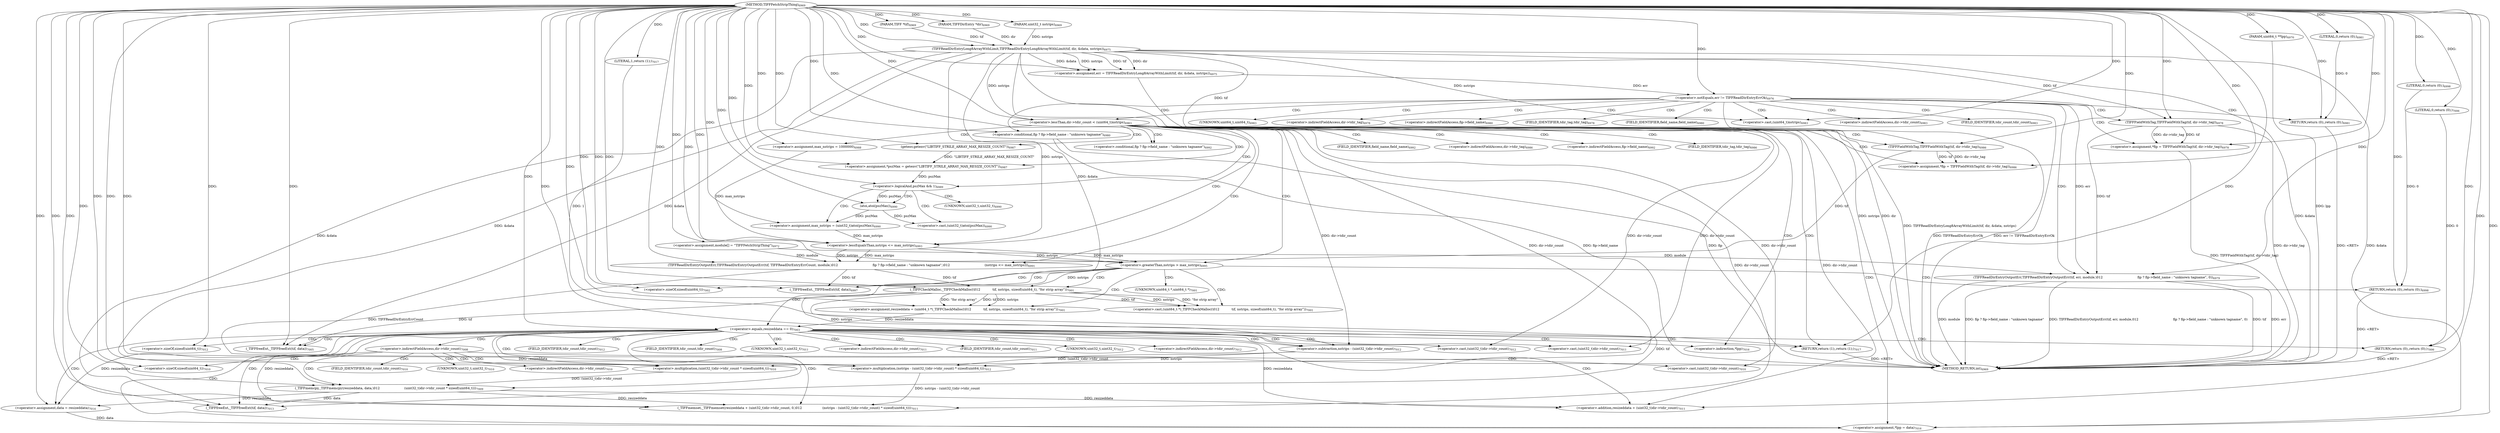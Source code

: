 digraph "TIFFFetchStripThing" {  
"96489" [label = <(METHOD,TIFFFetchStripThing)<SUB>6969</SUB>> ]
"96663" [label = <(METHOD_RETURN,int)<SUB>6969</SUB>> ]
"96490" [label = <(PARAM,TIFF *tif)<SUB>6969</SUB>> ]
"96491" [label = <(PARAM,TIFFDirEntry *dir)<SUB>6969</SUB>> ]
"96492" [label = <(PARAM,uint32_t nstrips)<SUB>6969</SUB>> ]
"96493" [label = <(PARAM,uint64_t **lpp)<SUB>6970</SUB>> ]
"96496" [label = <(&lt;operator&gt;.assignment,module[] = &quot;TIFFFetchStripThing&quot;)<SUB>6972</SUB>> ]
"96501" [label = <(&lt;operator&gt;.assignment,err = TIFFReadDirEntryLong8ArrayWithLimit(tif, dir, &amp;data, nstrips))<SUB>6975</SUB>> ]
"96657" [label = <(&lt;operator&gt;.assignment,*lpp = data)<SUB>7016</SUB>> ]
"96661" [label = <(RETURN,return (1);,return (1);)<SUB>7017</SUB>> ]
"96510" [label = <(&lt;operator&gt;.notEquals,err != TIFFReadDirEntryErrOk)<SUB>6976</SUB>> ]
"96536" [label = <(&lt;operator&gt;.lessThan,dir-&gt;tdir_count &lt; (uint64_t)nstrips)<SUB>6983</SUB>> ]
"96662" [label = <(LITERAL,1,return (1);)<SUB>7017</SUB>> ]
"96503" [label = <(TIFFReadDirEntryLong8ArrayWithLimit,TIFFReadDirEntryLong8ArrayWithLimit(tif, dir, &amp;data, nstrips))<SUB>6975</SUB>> ]
"96515" [label = <(&lt;operator&gt;.assignment,*fip = TIFFFieldWithTag(tif, dir-&gt;tdir_tag))<SUB>6978</SUB>> ]
"96522" [label = <(TIFFReadDirEntryOutputErr,TIFFReadDirEntryOutputErr(tif, err, module,\012                                  fip ? fip-&gt;field_name : &quot;unknown tagname&quot;, 0))<SUB>6979</SUB>> ]
"96533" [label = <(RETURN,return (0);,return (0);)<SUB>6981</SUB>> ]
"96546" [label = <(&lt;operator&gt;.assignment,*fip = TIFFFieldWithTag(tif, dir-&gt;tdir_tag))<SUB>6986</SUB>> ]
"96554" [label = <(&lt;operator&gt;.assignment,*pszMax = getenv(&quot;LIBTIFF_STRILE_ARRAY_MAX_RESIZE_COUNT&quot;))<SUB>6987</SUB>> ]
"96559" [label = <(&lt;operator&gt;.assignment,max_nstrips = 1000000)<SUB>6988</SUB>> ]
"96573" [label = <(TIFFReadDirEntryOutputErr,TIFFReadDirEntryOutputErr(tif, TIFFReadDirEntryErrCount, module,\012                                  fip ? fip-&gt;field_name : &quot;unknown tagname&quot;,\012                                  (nstrips &lt;= max_nstrips)))<SUB>6991</SUB>> ]
"96596" [label = <(&lt;operator&gt;.assignment,resizeddata = (uint64_t *)_TIFFCheckMalloc(\012            tif, nstrips, sizeof(uint64_t), &quot;for strip array&quot;))<SUB>7001</SUB>> ]
"96632" [label = <(_TIFFmemset,_TIFFmemset(resizeddata + (uint32_t)dir-&gt;tdir_count, 0,\012                    (nstrips - (uint32_t)dir-&gt;tdir_count) * sizeof(uint64_t)))<SUB>7011</SUB>> ]
"96651" [label = <(_TIFFfreeExt,_TIFFfreeExt(tif, data))<SUB>7013</SUB>> ]
"96654" [label = <(&lt;operator&gt;.assignment,data = resizeddata)<SUB>7014</SUB>> ]
"96534" [label = <(LITERAL,0,return (0);)<SUB>6981</SUB>> ]
"96540" [label = <(&lt;operator&gt;.cast,(uint64_t)nstrips)<SUB>6983</SUB>> ]
"96563" [label = <(&lt;operator&gt;.logicalAnd,pszMax &amp;&amp; 1)<SUB>6989</SUB>> ]
"96587" [label = <(&lt;operator&gt;.greaterThan,nstrips &gt; max_nstrips)<SUB>6995</SUB>> ]
"96607" [label = <(&lt;operator&gt;.equals,resizeddata == 0)<SUB>7003</SUB>> ]
"96517" [label = <(TIFFFieldWithTag,TIFFFieldWithTag(tif, dir-&gt;tdir_tag))<SUB>6978</SUB>> ]
"96526" [label = <(&lt;operator&gt;.conditional,fip ? fip-&gt;field_name : &quot;unknown tagname&quot;)<SUB>6980</SUB>> ]
"96548" [label = <(TIFFFieldWithTag,TIFFFieldWithTag(tif, dir-&gt;tdir_tag))<SUB>6986</SUB>> ]
"96556" [label = <(getenv,getenv(&quot;LIBTIFF_STRILE_ARRAY_MAX_RESIZE_COUNT&quot;))<SUB>6987</SUB>> ]
"96567" [label = <(&lt;operator&gt;.assignment,max_nstrips = (uint32_t)atoi(pszMax))<SUB>6990</SUB>> ]
"96577" [label = <(&lt;operator&gt;.conditional,fip ? fip-&gt;field_name : &quot;unknown tagname&quot;)<SUB>6992</SUB>> ]
"96583" [label = <(&lt;operator&gt;.lessEqualsThan,nstrips &lt;= max_nstrips)<SUB>6993</SUB>> ]
"96591" [label = <(_TIFFfreeExt,_TIFFfreeExt(tif, data))<SUB>6997</SUB>> ]
"96594" [label = <(RETURN,return (0);,return (0);)<SUB>6998</SUB>> ]
"96598" [label = <(&lt;operator&gt;.cast,(uint64_t *)_TIFFCheckMalloc(\012            tif, nstrips, sizeof(uint64_t), &quot;for strip array&quot;))<SUB>7001</SUB>> ]
"96611" [label = <(_TIFFfreeExt,_TIFFfreeExt(tif, data))<SUB>7005</SUB>> ]
"96614" [label = <(RETURN,return (0);,return (0);)<SUB>7006</SUB>> ]
"96621" [label = <(_TIFFmemcpy,_TIFFmemcpy(resizeddata, data,\012                        (uint32_t)dir-&gt;tdir_count * sizeof(uint64_t)))<SUB>7009</SUB>> ]
"96633" [label = <(&lt;operator&gt;.addition,resizeddata + (uint32_t)dir-&gt;tdir_count)<SUB>7011</SUB>> ]
"96641" [label = <(&lt;operator&gt;.multiplication,(nstrips - (uint32_t)dir-&gt;tdir_count) * sizeof(uint64_t))<SUB>7012</SUB>> ]
"96595" [label = <(LITERAL,0,return (0);)<SUB>6998</SUB>> ]
"96600" [label = <(_TIFFCheckMalloc,_TIFFCheckMalloc(\012            tif, nstrips, sizeof(uint64_t), &quot;for strip array&quot;))<SUB>7001</SUB>> ]
"96615" [label = <(LITERAL,0,return (0);)<SUB>7006</SUB>> ]
"96635" [label = <(&lt;operator&gt;.cast,(uint32_t)dir-&gt;tdir_count)<SUB>7011</SUB>> ]
"96642" [label = <(&lt;operator&gt;.subtraction,nstrips - (uint32_t)dir-&gt;tdir_count)<SUB>7012</SUB>> ]
"96649" [label = <(&lt;operator&gt;.sizeOf,sizeof(uint64_t))<SUB>7012</SUB>> ]
"96569" [label = <(&lt;operator&gt;.cast,(uint32_t)atoi(pszMax))<SUB>6990</SUB>> ]
"96603" [label = <(&lt;operator&gt;.sizeOf,sizeof(uint64_t))<SUB>7002</SUB>> ]
"96624" [label = <(&lt;operator&gt;.multiplication,(uint32_t)dir-&gt;tdir_count * sizeof(uint64_t))<SUB>7010</SUB>> ]
"96644" [label = <(&lt;operator&gt;.cast,(uint32_t)dir-&gt;tdir_count)<SUB>7012</SUB>> ]
"96571" [label = <(atoi,atoi(pszMax))<SUB>6990</SUB>> ]
"96625" [label = <(&lt;operator&gt;.cast,(uint32_t)dir-&gt;tdir_count)<SUB>7010</SUB>> ]
"96630" [label = <(&lt;operator&gt;.sizeOf,sizeof(uint64_t))<SUB>7010</SUB>> ]
"96658" [label = <(&lt;operator&gt;.indirection,*lpp)<SUB>7016</SUB>> ]
"96537" [label = <(&lt;operator&gt;.indirectFieldAccess,dir-&gt;tdir_count)<SUB>6983</SUB>> ]
"96539" [label = <(FIELD_IDENTIFIER,tdir_count,tdir_count)<SUB>6983</SUB>> ]
"96541" [label = <(UNKNOWN,uint64_t,uint64_t)<SUB>6983</SUB>> ]
"96617" [label = <(&lt;operator&gt;.indirectFieldAccess,dir-&gt;tdir_count)<SUB>7008</SUB>> ]
"96519" [label = <(&lt;operator&gt;.indirectFieldAccess,dir-&gt;tdir_tag)<SUB>6978</SUB>> ]
"96528" [label = <(&lt;operator&gt;.indirectFieldAccess,fip-&gt;field_name)<SUB>6980</SUB>> ]
"96550" [label = <(&lt;operator&gt;.indirectFieldAccess,dir-&gt;tdir_tag)<SUB>6986</SUB>> ]
"96579" [label = <(&lt;operator&gt;.indirectFieldAccess,fip-&gt;field_name)<SUB>6992</SUB>> ]
"96599" [label = <(UNKNOWN,uint64_t *,uint64_t *)<SUB>7001</SUB>> ]
"96619" [label = <(FIELD_IDENTIFIER,tdir_count,tdir_count)<SUB>7008</SUB>> ]
"96521" [label = <(FIELD_IDENTIFIER,tdir_tag,tdir_tag)<SUB>6978</SUB>> ]
"96530" [label = <(FIELD_IDENTIFIER,field_name,field_name)<SUB>6980</SUB>> ]
"96552" [label = <(FIELD_IDENTIFIER,tdir_tag,tdir_tag)<SUB>6986</SUB>> ]
"96581" [label = <(FIELD_IDENTIFIER,field_name,field_name)<SUB>6992</SUB>> ]
"96636" [label = <(UNKNOWN,uint32_t,uint32_t)<SUB>7011</SUB>> ]
"96637" [label = <(&lt;operator&gt;.indirectFieldAccess,dir-&gt;tdir_count)<SUB>7011</SUB>> ]
"96570" [label = <(UNKNOWN,uint32_t,uint32_t)<SUB>6990</SUB>> ]
"96639" [label = <(FIELD_IDENTIFIER,tdir_count,tdir_count)<SUB>7011</SUB>> ]
"96645" [label = <(UNKNOWN,uint32_t,uint32_t)<SUB>7012</SUB>> ]
"96646" [label = <(&lt;operator&gt;.indirectFieldAccess,dir-&gt;tdir_count)<SUB>7012</SUB>> ]
"96626" [label = <(UNKNOWN,uint32_t,uint32_t)<SUB>7010</SUB>> ]
"96627" [label = <(&lt;operator&gt;.indirectFieldAccess,dir-&gt;tdir_count)<SUB>7010</SUB>> ]
"96648" [label = <(FIELD_IDENTIFIER,tdir_count,tdir_count)<SUB>7012</SUB>> ]
"96629" [label = <(FIELD_IDENTIFIER,tdir_count,tdir_count)<SUB>7010</SUB>> ]
  "96533" -> "96663"  [ label = "DDG: &lt;RET&gt;"] 
  "96661" -> "96663"  [ label = "DDG: &lt;RET&gt;"] 
  "96614" -> "96663"  [ label = "DDG: &lt;RET&gt;"] 
  "96594" -> "96663"  [ label = "DDG: &lt;RET&gt;"] 
  "96493" -> "96663"  [ label = "DDG: lpp"] 
  "96503" -> "96663"  [ label = "DDG: dir"] 
  "96503" -> "96663"  [ label = "DDG: &amp;data"] 
  "96503" -> "96663"  [ label = "DDG: nstrips"] 
  "96501" -> "96663"  [ label = "DDG: TIFFReadDirEntryLong8ArrayWithLimit(tif, dir, &amp;data, nstrips)"] 
  "96510" -> "96663"  [ label = "DDG: err != TIFFReadDirEntryErrOk"] 
  "96517" -> "96663"  [ label = "DDG: dir-&gt;tdir_tag"] 
  "96515" -> "96663"  [ label = "DDG: TIFFFieldWithTag(tif, dir-&gt;tdir_tag)"] 
  "96522" -> "96663"  [ label = "DDG: tif"] 
  "96522" -> "96663"  [ label = "DDG: err"] 
  "96522" -> "96663"  [ label = "DDG: module"] 
  "96526" -> "96663"  [ label = "DDG: fip"] 
  "96526" -> "96663"  [ label = "DDG: fip-&gt;field_name"] 
  "96522" -> "96663"  [ label = "DDG: fip ? fip-&gt;field_name : &quot;unknown tagname&quot;"] 
  "96522" -> "96663"  [ label = "DDG: TIFFReadDirEntryOutputErr(tif, err, module,\012                                  fip ? fip-&gt;field_name : &quot;unknown tagname&quot;, 0)"] 
  "96573" -> "96663"  [ label = "DDG: TIFFReadDirEntryErrCount"] 
  "96510" -> "96663"  [ label = "DDG: TIFFReadDirEntryErrOk"] 
  "96489" -> "96490"  [ label = "DDG: "] 
  "96489" -> "96491"  [ label = "DDG: "] 
  "96489" -> "96492"  [ label = "DDG: "] 
  "96489" -> "96493"  [ label = "DDG: "] 
  "96489" -> "96496"  [ label = "DDG: "] 
  "96503" -> "96501"  [ label = "DDG: tif"] 
  "96503" -> "96501"  [ label = "DDG: dir"] 
  "96503" -> "96501"  [ label = "DDG: &amp;data"] 
  "96503" -> "96501"  [ label = "DDG: nstrips"] 
  "96503" -> "96657"  [ label = "DDG: &amp;data"] 
  "96654" -> "96657"  [ label = "DDG: data"] 
  "96489" -> "96657"  [ label = "DDG: "] 
  "96662" -> "96661"  [ label = "DDG: 1"] 
  "96489" -> "96661"  [ label = "DDG: "] 
  "96489" -> "96501"  [ label = "DDG: "] 
  "96489" -> "96662"  [ label = "DDG: "] 
  "96490" -> "96503"  [ label = "DDG: tif"] 
  "96489" -> "96503"  [ label = "DDG: "] 
  "96491" -> "96503"  [ label = "DDG: dir"] 
  "96492" -> "96503"  [ label = "DDG: nstrips"] 
  "96501" -> "96510"  [ label = "DDG: err"] 
  "96489" -> "96510"  [ label = "DDG: "] 
  "96517" -> "96515"  [ label = "DDG: tif"] 
  "96517" -> "96515"  [ label = "DDG: dir-&gt;tdir_tag"] 
  "96534" -> "96533"  [ label = "DDG: 0"] 
  "96489" -> "96533"  [ label = "DDG: "] 
  "96503" -> "96536"  [ label = "DDG: nstrips"] 
  "96489" -> "96536"  [ label = "DDG: "] 
  "96548" -> "96546"  [ label = "DDG: tif"] 
  "96548" -> "96546"  [ label = "DDG: dir-&gt;tdir_tag"] 
  "96556" -> "96554"  [ label = "DDG: &quot;LIBTIFF_STRILE_ARRAY_MAX_RESIZE_COUNT&quot;"] 
  "96489" -> "96559"  [ label = "DDG: "] 
  "96600" -> "96596"  [ label = "DDG: tif"] 
  "96600" -> "96596"  [ label = "DDG: nstrips"] 
  "96600" -> "96596"  [ label = "DDG: &quot;for strip array&quot;"] 
  "96489" -> "96654"  [ label = "DDG: "] 
  "96607" -> "96654"  [ label = "DDG: resizeddata"] 
  "96621" -> "96654"  [ label = "DDG: resizeddata"] 
  "96489" -> "96515"  [ label = "DDG: "] 
  "96517" -> "96522"  [ label = "DDG: tif"] 
  "96489" -> "96522"  [ label = "DDG: "] 
  "96510" -> "96522"  [ label = "DDG: err"] 
  "96496" -> "96522"  [ label = "DDG: module"] 
  "96489" -> "96534"  [ label = "DDG: "] 
  "96503" -> "96540"  [ label = "DDG: nstrips"] 
  "96489" -> "96540"  [ label = "DDG: "] 
  "96489" -> "96546"  [ label = "DDG: "] 
  "96489" -> "96554"  [ label = "DDG: "] 
  "96548" -> "96573"  [ label = "DDG: tif"] 
  "96489" -> "96573"  [ label = "DDG: "] 
  "96496" -> "96573"  [ label = "DDG: module"] 
  "96583" -> "96573"  [ label = "DDG: nstrips"] 
  "96583" -> "96573"  [ label = "DDG: max_nstrips"] 
  "96489" -> "96596"  [ label = "DDG: "] 
  "96607" -> "96632"  [ label = "DDG: resizeddata"] 
  "96621" -> "96632"  [ label = "DDG: resizeddata"] 
  "96489" -> "96632"  [ label = "DDG: "] 
  "96536" -> "96632"  [ label = "DDG: dir-&gt;tdir_count"] 
  "96641" -> "96632"  [ label = "DDG: nstrips - (uint32_t)dir-&gt;tdir_count"] 
  "96600" -> "96651"  [ label = "DDG: tif"] 
  "96489" -> "96651"  [ label = "DDG: "] 
  "96503" -> "96651"  [ label = "DDG: &amp;data"] 
  "96621" -> "96651"  [ label = "DDG: data"] 
  "96503" -> "96517"  [ label = "DDG: tif"] 
  "96489" -> "96517"  [ label = "DDG: "] 
  "96489" -> "96526"  [ label = "DDG: "] 
  "96503" -> "96548"  [ label = "DDG: tif"] 
  "96489" -> "96548"  [ label = "DDG: "] 
  "96489" -> "96556"  [ label = "DDG: "] 
  "96554" -> "96563"  [ label = "DDG: pszMax"] 
  "96489" -> "96563"  [ label = "DDG: "] 
  "96571" -> "96567"  [ label = "DDG: pszMax"] 
  "96489" -> "96577"  [ label = "DDG: "] 
  "96489" -> "96583"  [ label = "DDG: "] 
  "96503" -> "96583"  [ label = "DDG: nstrips"] 
  "96559" -> "96583"  [ label = "DDG: max_nstrips"] 
  "96567" -> "96583"  [ label = "DDG: max_nstrips"] 
  "96583" -> "96587"  [ label = "DDG: nstrips"] 
  "96489" -> "96587"  [ label = "DDG: "] 
  "96583" -> "96587"  [ label = "DDG: max_nstrips"] 
  "96595" -> "96594"  [ label = "DDG: 0"] 
  "96489" -> "96594"  [ label = "DDG: "] 
  "96600" -> "96598"  [ label = "DDG: tif"] 
  "96600" -> "96598"  [ label = "DDG: nstrips"] 
  "96600" -> "96598"  [ label = "DDG: &quot;for strip array&quot;"] 
  "96596" -> "96607"  [ label = "DDG: resizeddata"] 
  "96489" -> "96607"  [ label = "DDG: "] 
  "96615" -> "96614"  [ label = "DDG: 0"] 
  "96489" -> "96614"  [ label = "DDG: "] 
  "96607" -> "96633"  [ label = "DDG: resizeddata"] 
  "96621" -> "96633"  [ label = "DDG: resizeddata"] 
  "96489" -> "96633"  [ label = "DDG: "] 
  "96536" -> "96633"  [ label = "DDG: dir-&gt;tdir_count"] 
  "96642" -> "96641"  [ label = "DDG: nstrips"] 
  "96642" -> "96641"  [ label = "DDG: (uint32_t)dir-&gt;tdir_count"] 
  "96489" -> "96641"  [ label = "DDG: "] 
  "96489" -> "96567"  [ label = "DDG: "] 
  "96573" -> "96591"  [ label = "DDG: tif"] 
  "96489" -> "96591"  [ label = "DDG: "] 
  "96503" -> "96591"  [ label = "DDG: &amp;data"] 
  "96489" -> "96595"  [ label = "DDG: "] 
  "96573" -> "96600"  [ label = "DDG: tif"] 
  "96489" -> "96600"  [ label = "DDG: "] 
  "96587" -> "96600"  [ label = "DDG: nstrips"] 
  "96600" -> "96611"  [ label = "DDG: tif"] 
  "96489" -> "96611"  [ label = "DDG: "] 
  "96503" -> "96611"  [ label = "DDG: &amp;data"] 
  "96489" -> "96615"  [ label = "DDG: "] 
  "96607" -> "96621"  [ label = "DDG: resizeddata"] 
  "96489" -> "96621"  [ label = "DDG: "] 
  "96503" -> "96621"  [ label = "DDG: &amp;data"] 
  "96624" -> "96621"  [ label = "DDG: (uint32_t)dir-&gt;tdir_count"] 
  "96536" -> "96635"  [ label = "DDG: dir-&gt;tdir_count"] 
  "96600" -> "96642"  [ label = "DDG: nstrips"] 
  "96489" -> "96642"  [ label = "DDG: "] 
  "96536" -> "96642"  [ label = "DDG: dir-&gt;tdir_count"] 
  "96489" -> "96649"  [ label = "DDG: "] 
  "96571" -> "96569"  [ label = "DDG: pszMax"] 
  "96489" -> "96603"  [ label = "DDG: "] 
  "96536" -> "96624"  [ label = "DDG: dir-&gt;tdir_count"] 
  "96489" -> "96624"  [ label = "DDG: "] 
  "96536" -> "96644"  [ label = "DDG: dir-&gt;tdir_count"] 
  "96563" -> "96571"  [ label = "DDG: pszMax"] 
  "96489" -> "96571"  [ label = "DDG: "] 
  "96536" -> "96625"  [ label = "DDG: dir-&gt;tdir_count"] 
  "96489" -> "96630"  [ label = "DDG: "] 
  "96510" -> "96521"  [ label = "CDG: "] 
  "96510" -> "96522"  [ label = "CDG: "] 
  "96510" -> "96539"  [ label = "CDG: "] 
  "96510" -> "96537"  [ label = "CDG: "] 
  "96510" -> "96526"  [ label = "CDG: "] 
  "96510" -> "96519"  [ label = "CDG: "] 
  "96510" -> "96540"  [ label = "CDG: "] 
  "96510" -> "96533"  [ label = "CDG: "] 
  "96510" -> "96517"  [ label = "CDG: "] 
  "96510" -> "96515"  [ label = "CDG: "] 
  "96510" -> "96541"  [ label = "CDG: "] 
  "96510" -> "96536"  [ label = "CDG: "] 
  "96510" -> "96530"  [ label = "CDG: "] 
  "96510" -> "96528"  [ label = "CDG: "] 
  "96536" -> "96658"  [ label = "CDG: "] 
  "96536" -> "96563"  [ label = "CDG: "] 
  "96536" -> "96577"  [ label = "CDG: "] 
  "96536" -> "96550"  [ label = "CDG: "] 
  "96536" -> "96661"  [ label = "CDG: "] 
  "96536" -> "96559"  [ label = "CDG: "] 
  "96536" -> "96573"  [ label = "CDG: "] 
  "96536" -> "96556"  [ label = "CDG: "] 
  "96536" -> "96548"  [ label = "CDG: "] 
  "96536" -> "96554"  [ label = "CDG: "] 
  "96536" -> "96657"  [ label = "CDG: "] 
  "96536" -> "96552"  [ label = "CDG: "] 
  "96536" -> "96587"  [ label = "CDG: "] 
  "96536" -> "96583"  [ label = "CDG: "] 
  "96536" -> "96546"  [ label = "CDG: "] 
  "96536" -> "96581"  [ label = "CDG: "] 
  "96536" -> "96579"  [ label = "CDG: "] 
  "96563" -> "96567"  [ label = "CDG: "] 
  "96563" -> "96570"  [ label = "CDG: "] 
  "96563" -> "96569"  [ label = "CDG: "] 
  "96563" -> "96571"  [ label = "CDG: "] 
  "96587" -> "96600"  [ label = "CDG: "] 
  "96587" -> "96607"  [ label = "CDG: "] 
  "96587" -> "96598"  [ label = "CDG: "] 
  "96587" -> "96599"  [ label = "CDG: "] 
  "96587" -> "96603"  [ label = "CDG: "] 
  "96587" -> "96596"  [ label = "CDG: "] 
  "96587" -> "96594"  [ label = "CDG: "] 
  "96587" -> "96591"  [ label = "CDG: "] 
  "96607" -> "96632"  [ label = "CDG: "] 
  "96607" -> "96658"  [ label = "CDG: "] 
  "96607" -> "96619"  [ label = "CDG: "] 
  "96607" -> "96644"  [ label = "CDG: "] 
  "96607" -> "96636"  [ label = "CDG: "] 
  "96607" -> "96614"  [ label = "CDG: "] 
  "96607" -> "96633"  [ label = "CDG: "] 
  "96607" -> "96648"  [ label = "CDG: "] 
  "96607" -> "96661"  [ label = "CDG: "] 
  "96607" -> "96639"  [ label = "CDG: "] 
  "96607" -> "96654"  [ label = "CDG: "] 
  "96607" -> "96642"  [ label = "CDG: "] 
  "96607" -> "96637"  [ label = "CDG: "] 
  "96607" -> "96641"  [ label = "CDG: "] 
  "96607" -> "96657"  [ label = "CDG: "] 
  "96607" -> "96611"  [ label = "CDG: "] 
  "96607" -> "96645"  [ label = "CDG: "] 
  "96607" -> "96646"  [ label = "CDG: "] 
  "96607" -> "96651"  [ label = "CDG: "] 
  "96607" -> "96617"  [ label = "CDG: "] 
  "96607" -> "96649"  [ label = "CDG: "] 
  "96607" -> "96635"  [ label = "CDG: "] 
  "96617" -> "96624"  [ label = "CDG: "] 
  "96617" -> "96626"  [ label = "CDG: "] 
  "96617" -> "96629"  [ label = "CDG: "] 
  "96617" -> "96625"  [ label = "CDG: "] 
  "96617" -> "96621"  [ label = "CDG: "] 
  "96617" -> "96630"  [ label = "CDG: "] 
  "96617" -> "96627"  [ label = "CDG: "] 
}
